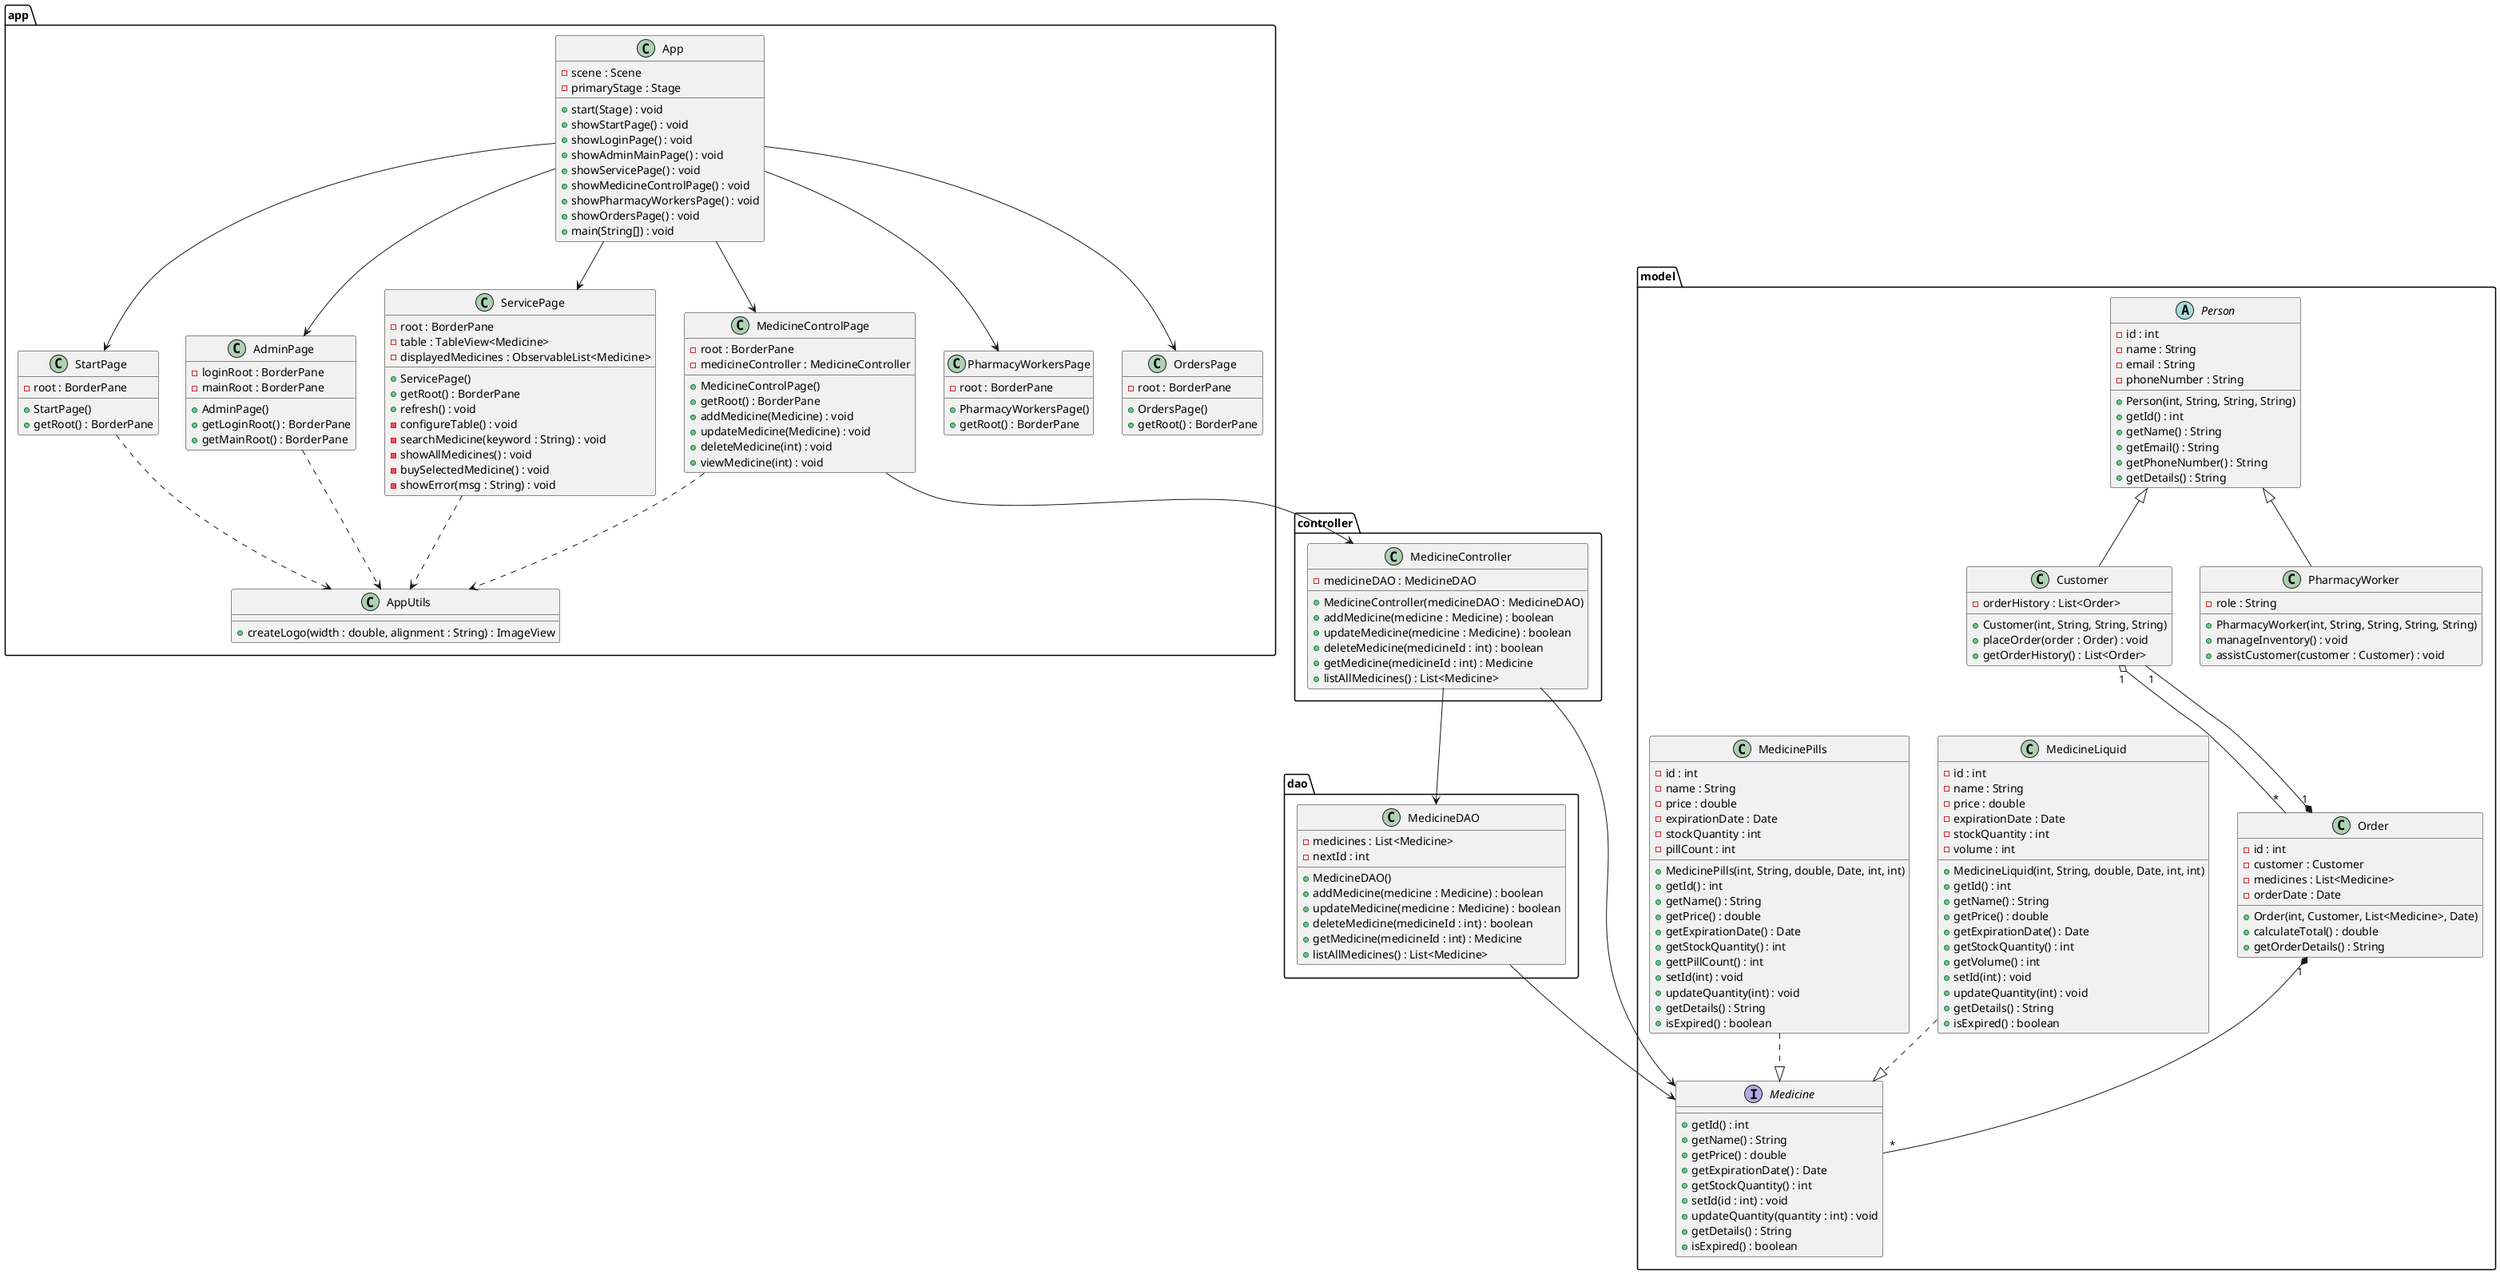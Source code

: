 @startuml

package app {
    class App {
        - scene : Scene
        - primaryStage : Stage
        + start(Stage) : void
        + showStartPage() : void
        + showLoginPage() : void
        + showAdminMainPage() : void
        + showServicePage() : void
        + showMedicineControlPage() : void
        + showPharmacyWorkersPage() : void
        + showOrdersPage() : void
        + main(String[]) : void
    }

    class StartPage {
        - root : BorderPane
        + StartPage()
        + getRoot() : BorderPane
    }

    class AdminPage {
        - loginRoot : BorderPane
        - mainRoot : BorderPane
        + AdminPage()
        + getLoginRoot() : BorderPane
        + getMainRoot() : BorderPane
    }

    class ServicePage {
        - root : BorderPane
        - table : TableView<Medicine>
        - displayedMedicines : ObservableList<Medicine>
        + ServicePage()
        + getRoot() : BorderPane
        + refresh() : void
        - configureTable() : void
        - searchMedicine(keyword : String) : void
        - showAllMedicines() : void
        - buySelectedMedicine() : void
        - showError(msg : String) : void
    }

    class MedicineControlPage {
        - root : BorderPane
        - medicineController : MedicineController
        + MedicineControlPage()
        + getRoot() : BorderPane
        + addMedicine(Medicine) : void
        + updateMedicine(Medicine) : void
        + deleteMedicine(int) : void
        + viewMedicine(int) : void
    }

    class PharmacyWorkersPage {
        - root : BorderPane
        + PharmacyWorkersPage()
        + getRoot() : BorderPane
    }

    class OrdersPage {
        - root : BorderPane
        + OrdersPage()
        + getRoot() : BorderPane
    }

    class AppUtils {
        + createLogo(width : double, alignment : String) : ImageView
    }
}

package controller {
    class MedicineController {
        - medicineDAO : MedicineDAO
        + MedicineController(medicineDAO : MedicineDAO)
        + addMedicine(medicine : Medicine) : boolean
        + updateMedicine(medicine : Medicine) : boolean
        + deleteMedicine(medicineId : int) : boolean
        + getMedicine(medicineId : int) : Medicine
        + listAllMedicines() : List<Medicine>
    }
}

package dao {
    class MedicineDAO {
        - medicines : List<Medicine>
        - nextId : int
        + MedicineDAO()
        + addMedicine(medicine : Medicine) : boolean
        + updateMedicine(medicine : Medicine) : boolean
        + deleteMedicine(medicineId : int) : boolean
        + getMedicine(medicineId : int) : Medicine
        + listAllMedicines() : List<Medicine>
    }
}

package model {
    abstract class Person {
        - id : int
        - name : String
        - email : String
        - phoneNumber : String
        + Person(int, String, String, String)
        + getId() : int
        + getName() : String
        + getEmail() : String
        + getPhoneNumber() : String
        + getDetails() : String
    }

    class Customer {
        - orderHistory : List<Order>
        + Customer(int, String, String, String)
        + placeOrder(order : Order) : void
        + getOrderHistory() : List<Order>
    }

    class PharmacyWorker {
        - role : String
        + PharmacyWorker(int, String, String, String, String)
        + manageInventory() : void
        + assistCustomer(customer : Customer) : void
    }

    class Order {
        - id : int
        - customer : Customer
        - medicines : List<Medicine>
        - orderDate : Date
        + Order(int, Customer, List<Medicine>, Date)
        + calculateTotal() : double
        + getOrderDetails() : String
    }

    interface Medicine {
        + getId() : int
        + getName() : String
        + getPrice() : double
        + getExpirationDate() : Date
        + getStockQuantity() : int
        + setId(id : int) : void
        + updateQuantity(quantity : int) : void
        + getDetails() : String
        + isExpired() : boolean
    }

    class MedicineLiquid {
        - id : int
        - name : String
        - price : double
        - expirationDate : Date
        - stockQuantity : int
        - volume : int
        + MedicineLiquid(int, String, double, Date, int, int)
        + getId() : int
        + getName() : String
        + getPrice() : double
        + getExpirationDate() : Date
        + getStockQuantity() : int
        + getVolume() : int
        + setId(int) : void
        + updateQuantity(int) : void
        + getDetails() : String
        + isExpired() : boolean
    }

    class MedicinePills {
        - id : int
        - name : String
        - price : double
        - expirationDate : Date
        - stockQuantity : int
        - pillCount : int
        + MedicinePills(int, String, double, Date, int, int)
        + getId() : int
        + getName() : String
        + getPrice() : double
        + getExpirationDate() : Date
        + getStockQuantity() : int
        + gettPillCount() : int
        + setId(int) : void
        + updateQuantity(int) : void
        + getDetails() : String
        + isExpired() : boolean
    }

    Person <|-- Customer
    Person <|-- PharmacyWorker
    Customer "1" o-- "*" Order
    Order "1" *-- "1" Customer
    Order "1" *-- "*" Medicine
    MedicineLiquid ..|> Medicine
    MedicinePills ..|> Medicine
}

' Relationships
App --> StartPage
App --> AdminPage
App --> ServicePage
App --> MedicineControlPage
App --> PharmacyWorkersPage
App --> OrdersPage

StartPage ..> AppUtils
AdminPage ..> AppUtils
ServicePage ..> AppUtils
MedicineControlPage ..> AppUtils

MedicineControlPage --> controller.MedicineController
controller.MedicineController --> dao.MedicineDAO
controller.MedicineController --> model.Medicine
dao.MedicineDAO --> model.Medicine

@enduml